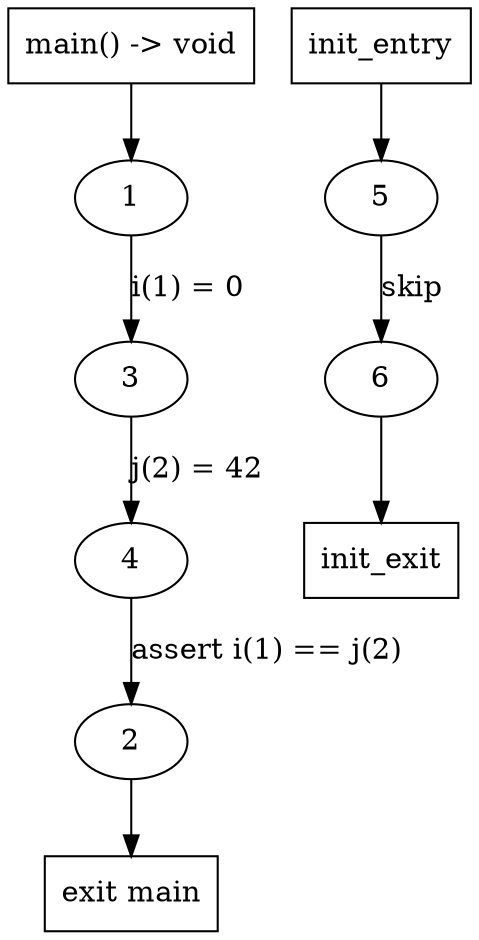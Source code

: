 digraph CFG {
 1 -> 3 [label="i(1) = 0"];
 3 -> 4 [label="j(2) = 42"];
 4 -> 2 [label="assert i(1) == j(2)"];
 5 -> 6 [label="skip"];
  entry_main [shape=box,label="main() -> void"];
  exit_main [shape=box,label="exit main"];
  entry_main -> 1;
  2 -> exit_main;
  init_entry [shape=box];
  init_exit [shape=box];
  init_entry -> 5;
  6 -> init_exit;
}
